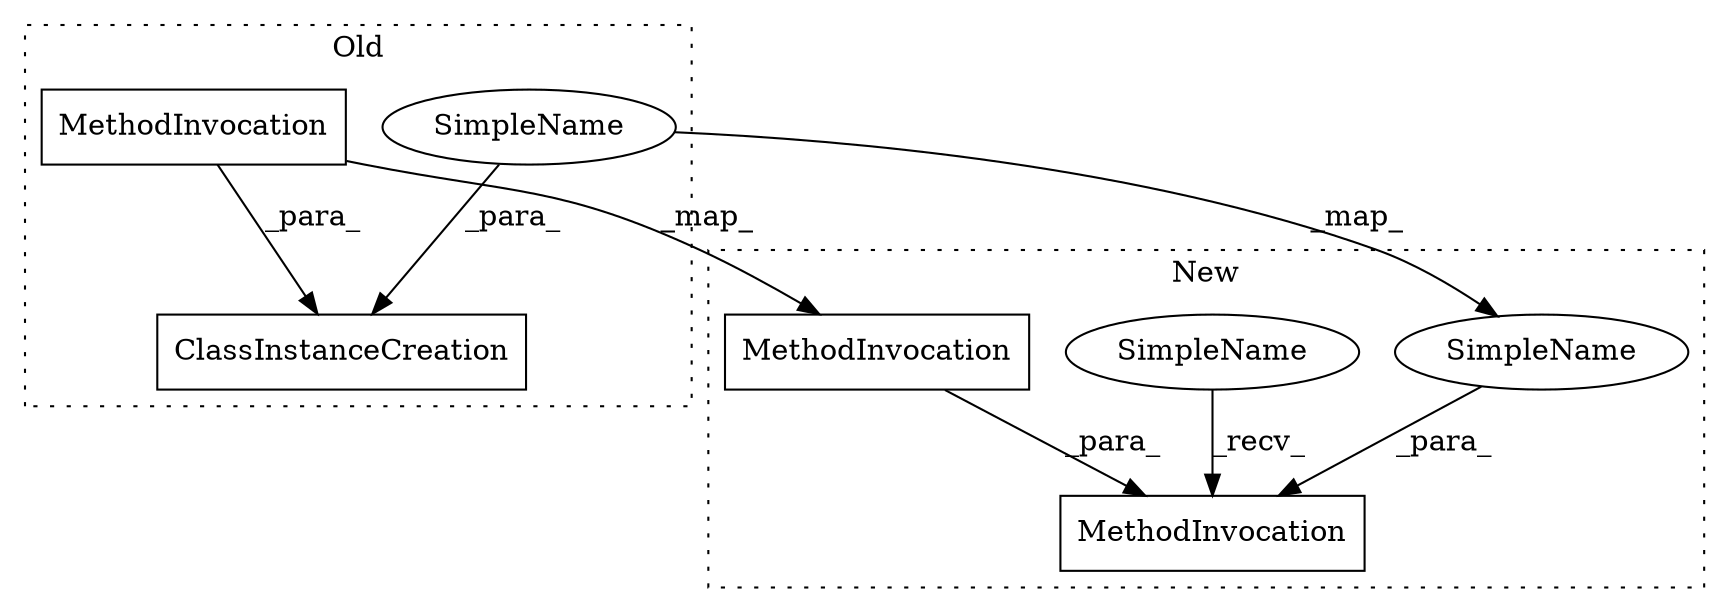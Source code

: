 digraph G {
subgraph cluster0 {
1 [label="ClassInstanceCreation" a="14" s="13306,13333" l="19,1" shape="box"];
3 [label="MethodInvocation" a="32" s="-1,13330" l="13326,0" shape="box"];
5 [label="SimpleName" a="42" s="13331" l="2" shape="ellipse"];
label = "Old";
style="dotted";
}
subgraph cluster1 {
2 [label="MethodInvocation" a="32" s="-1,17307" l="17303,0" shape="box"];
4 [label="MethodInvocation" a="32" s="17295,17310" l="7,1" shape="box"];
6 [label="SimpleName" a="42" s="17280" l="14" shape="ellipse"];
7 [label="SimpleName" a="42" s="17308" l="2" shape="ellipse"];
label = "New";
style="dotted";
}
2 -> 4 [label="_para_"];
3 -> 2 [label="_map_"];
3 -> 1 [label="_para_"];
5 -> 7 [label="_map_"];
5 -> 1 [label="_para_"];
6 -> 4 [label="_recv_"];
7 -> 4 [label="_para_"];
}